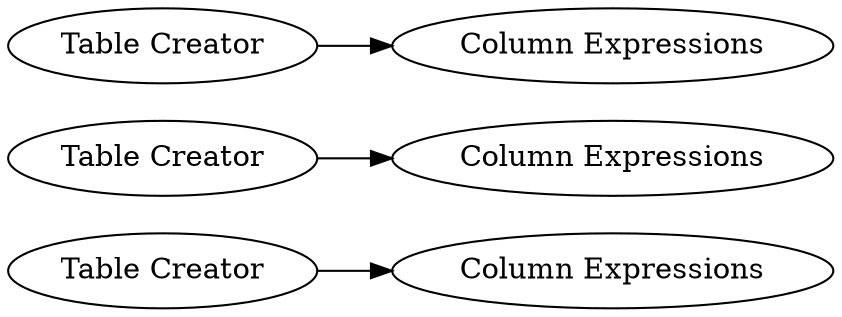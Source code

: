 digraph {
	388 -> 389
	1 -> 385
	386 -> 387
	386 [label="Table Creator"]
	389 [label="Column Expressions"]
	1 [label="Table Creator"]
	385 [label="Column Expressions"]
	388 [label="Table Creator"]
	387 [label="Column Expressions"]
	rankdir=LR
}
